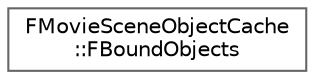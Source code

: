 digraph "Graphical Class Hierarchy"
{
 // INTERACTIVE_SVG=YES
 // LATEX_PDF_SIZE
  bgcolor="transparent";
  edge [fontname=Helvetica,fontsize=10,labelfontname=Helvetica,labelfontsize=10];
  node [fontname=Helvetica,fontsize=10,shape=box,height=0.2,width=0.4];
  rankdir="LR";
  Node0 [id="Node000000",label="FMovieSceneObjectCache\l::FBoundObjects",height=0.2,width=0.4,color="grey40", fillcolor="white", style="filled",URL="$dc/dba/structFMovieSceneObjectCache_1_1FBoundObjects.html",tooltip=" "];
}
